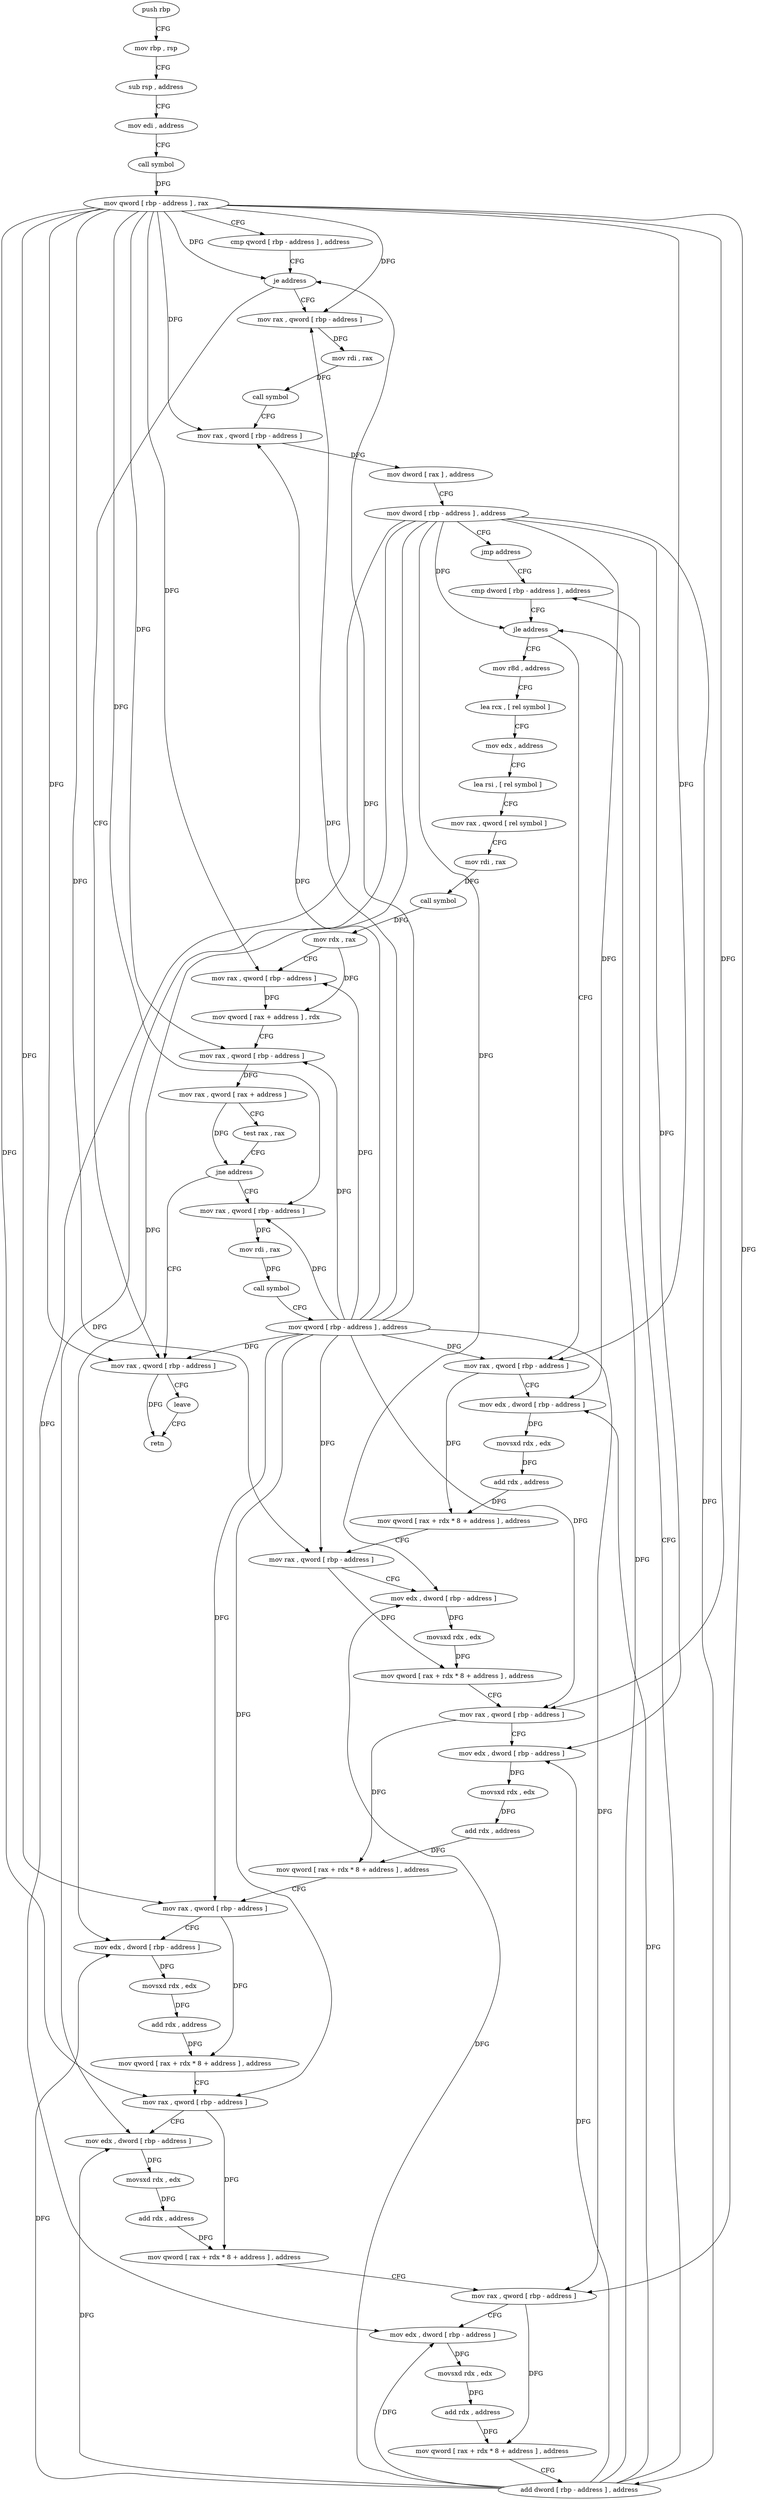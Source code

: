 digraph "func" {
"79330" [label = "push rbp" ]
"79331" [label = "mov rbp , rsp" ]
"79334" [label = "sub rsp , address" ]
"79338" [label = "mov edi , address" ]
"79343" [label = "call symbol" ]
"79348" [label = "mov qword [ rbp - address ] , rax" ]
"79352" [label = "cmp qword [ rbp - address ] , address" ]
"79357" [label = "je address" ]
"79635" [label = "mov rax , qword [ rbp - address ]" ]
"79363" [label = "mov rax , qword [ rbp - address ]" ]
"79639" [label = "leave" ]
"79640" [label = "retn" ]
"79367" [label = "mov rdi , rax" ]
"79370" [label = "call symbol" ]
"79375" [label = "mov rax , qword [ rbp - address ]" ]
"79379" [label = "mov dword [ rax ] , address" ]
"79385" [label = "mov dword [ rbp - address ] , address" ]
"79392" [label = "jmp address" ]
"79535" [label = "cmp dword [ rbp - address ] , address" ]
"79539" [label = "jle address" ]
"79397" [label = "mov rax , qword [ rbp - address ]" ]
"79545" [label = "mov r8d , address" ]
"79401" [label = "mov edx , dword [ rbp - address ]" ]
"79404" [label = "movsxd rdx , edx" ]
"79407" [label = "add rdx , address" ]
"79411" [label = "mov qword [ rax + rdx * 8 + address ] , address" ]
"79420" [label = "mov rax , qword [ rbp - address ]" ]
"79424" [label = "mov edx , dword [ rbp - address ]" ]
"79427" [label = "movsxd rdx , edx" ]
"79430" [label = "mov qword [ rax + rdx * 8 + address ] , address" ]
"79439" [label = "mov rax , qword [ rbp - address ]" ]
"79443" [label = "mov edx , dword [ rbp - address ]" ]
"79446" [label = "movsxd rdx , edx" ]
"79449" [label = "add rdx , address" ]
"79453" [label = "mov qword [ rax + rdx * 8 + address ] , address" ]
"79462" [label = "mov rax , qword [ rbp - address ]" ]
"79466" [label = "mov edx , dword [ rbp - address ]" ]
"79469" [label = "movsxd rdx , edx" ]
"79472" [label = "add rdx , address" ]
"79476" [label = "mov qword [ rax + rdx * 8 + address ] , address" ]
"79485" [label = "mov rax , qword [ rbp - address ]" ]
"79489" [label = "mov edx , dword [ rbp - address ]" ]
"79492" [label = "movsxd rdx , edx" ]
"79495" [label = "add rdx , address" ]
"79499" [label = "mov qword [ rax + rdx * 8 + address ] , address" ]
"79508" [label = "mov rax , qword [ rbp - address ]" ]
"79512" [label = "mov edx , dword [ rbp - address ]" ]
"79515" [label = "movsxd rdx , edx" ]
"79518" [label = "add rdx , address" ]
"79522" [label = "mov qword [ rax + rdx * 8 + address ] , address" ]
"79531" [label = "add dword [ rbp - address ] , address" ]
"79551" [label = "lea rcx , [ rel symbol ]" ]
"79558" [label = "mov edx , address" ]
"79563" [label = "lea rsi , [ rel symbol ]" ]
"79570" [label = "mov rax , qword [ rel symbol ]" ]
"79577" [label = "mov rdi , rax" ]
"79580" [label = "call symbol" ]
"79585" [label = "mov rdx , rax" ]
"79588" [label = "mov rax , qword [ rbp - address ]" ]
"79592" [label = "mov qword [ rax + address ] , rdx" ]
"79599" [label = "mov rax , qword [ rbp - address ]" ]
"79603" [label = "mov rax , qword [ rax + address ]" ]
"79610" [label = "test rax , rax" ]
"79613" [label = "jne address" ]
"79615" [label = "mov rax , qword [ rbp - address ]" ]
"79619" [label = "mov rdi , rax" ]
"79622" [label = "call symbol" ]
"79627" [label = "mov qword [ rbp - address ] , address" ]
"79330" -> "79331" [ label = "CFG" ]
"79331" -> "79334" [ label = "CFG" ]
"79334" -> "79338" [ label = "CFG" ]
"79338" -> "79343" [ label = "CFG" ]
"79343" -> "79348" [ label = "DFG" ]
"79348" -> "79352" [ label = "CFG" ]
"79348" -> "79357" [ label = "DFG" ]
"79348" -> "79635" [ label = "DFG" ]
"79348" -> "79363" [ label = "DFG" ]
"79348" -> "79375" [ label = "DFG" ]
"79348" -> "79397" [ label = "DFG" ]
"79348" -> "79420" [ label = "DFG" ]
"79348" -> "79439" [ label = "DFG" ]
"79348" -> "79462" [ label = "DFG" ]
"79348" -> "79485" [ label = "DFG" ]
"79348" -> "79508" [ label = "DFG" ]
"79348" -> "79588" [ label = "DFG" ]
"79348" -> "79599" [ label = "DFG" ]
"79348" -> "79615" [ label = "DFG" ]
"79352" -> "79357" [ label = "CFG" ]
"79357" -> "79635" [ label = "CFG" ]
"79357" -> "79363" [ label = "CFG" ]
"79635" -> "79639" [ label = "CFG" ]
"79635" -> "79640" [ label = "DFG" ]
"79363" -> "79367" [ label = "DFG" ]
"79639" -> "79640" [ label = "CFG" ]
"79367" -> "79370" [ label = "DFG" ]
"79370" -> "79375" [ label = "CFG" ]
"79375" -> "79379" [ label = "DFG" ]
"79379" -> "79385" [ label = "CFG" ]
"79385" -> "79392" [ label = "CFG" ]
"79385" -> "79539" [ label = "DFG" ]
"79385" -> "79401" [ label = "DFG" ]
"79385" -> "79424" [ label = "DFG" ]
"79385" -> "79443" [ label = "DFG" ]
"79385" -> "79466" [ label = "DFG" ]
"79385" -> "79489" [ label = "DFG" ]
"79385" -> "79512" [ label = "DFG" ]
"79385" -> "79531" [ label = "DFG" ]
"79392" -> "79535" [ label = "CFG" ]
"79535" -> "79539" [ label = "CFG" ]
"79539" -> "79397" [ label = "CFG" ]
"79539" -> "79545" [ label = "CFG" ]
"79397" -> "79401" [ label = "CFG" ]
"79397" -> "79411" [ label = "DFG" ]
"79545" -> "79551" [ label = "CFG" ]
"79401" -> "79404" [ label = "DFG" ]
"79404" -> "79407" [ label = "DFG" ]
"79407" -> "79411" [ label = "DFG" ]
"79411" -> "79420" [ label = "CFG" ]
"79420" -> "79424" [ label = "CFG" ]
"79420" -> "79430" [ label = "DFG" ]
"79424" -> "79427" [ label = "DFG" ]
"79427" -> "79430" [ label = "DFG" ]
"79430" -> "79439" [ label = "CFG" ]
"79439" -> "79443" [ label = "CFG" ]
"79439" -> "79453" [ label = "DFG" ]
"79443" -> "79446" [ label = "DFG" ]
"79446" -> "79449" [ label = "DFG" ]
"79449" -> "79453" [ label = "DFG" ]
"79453" -> "79462" [ label = "CFG" ]
"79462" -> "79466" [ label = "CFG" ]
"79462" -> "79476" [ label = "DFG" ]
"79466" -> "79469" [ label = "DFG" ]
"79469" -> "79472" [ label = "DFG" ]
"79472" -> "79476" [ label = "DFG" ]
"79476" -> "79485" [ label = "CFG" ]
"79485" -> "79489" [ label = "CFG" ]
"79485" -> "79499" [ label = "DFG" ]
"79489" -> "79492" [ label = "DFG" ]
"79492" -> "79495" [ label = "DFG" ]
"79495" -> "79499" [ label = "DFG" ]
"79499" -> "79508" [ label = "CFG" ]
"79508" -> "79512" [ label = "CFG" ]
"79508" -> "79522" [ label = "DFG" ]
"79512" -> "79515" [ label = "DFG" ]
"79515" -> "79518" [ label = "DFG" ]
"79518" -> "79522" [ label = "DFG" ]
"79522" -> "79531" [ label = "CFG" ]
"79531" -> "79535" [ label = "CFG" ]
"79531" -> "79539" [ label = "DFG" ]
"79531" -> "79401" [ label = "DFG" ]
"79531" -> "79424" [ label = "DFG" ]
"79531" -> "79443" [ label = "DFG" ]
"79531" -> "79466" [ label = "DFG" ]
"79531" -> "79489" [ label = "DFG" ]
"79531" -> "79512" [ label = "DFG" ]
"79551" -> "79558" [ label = "CFG" ]
"79558" -> "79563" [ label = "CFG" ]
"79563" -> "79570" [ label = "CFG" ]
"79570" -> "79577" [ label = "CFG" ]
"79577" -> "79580" [ label = "DFG" ]
"79580" -> "79585" [ label = "DFG" ]
"79585" -> "79588" [ label = "CFG" ]
"79585" -> "79592" [ label = "DFG" ]
"79588" -> "79592" [ label = "DFG" ]
"79592" -> "79599" [ label = "CFG" ]
"79599" -> "79603" [ label = "DFG" ]
"79603" -> "79610" [ label = "CFG" ]
"79603" -> "79613" [ label = "DFG" ]
"79610" -> "79613" [ label = "CFG" ]
"79613" -> "79635" [ label = "CFG" ]
"79613" -> "79615" [ label = "CFG" ]
"79615" -> "79619" [ label = "DFG" ]
"79619" -> "79622" [ label = "DFG" ]
"79622" -> "79627" [ label = "CFG" ]
"79627" -> "79635" [ label = "DFG" ]
"79627" -> "79357" [ label = "DFG" ]
"79627" -> "79363" [ label = "DFG" ]
"79627" -> "79375" [ label = "DFG" ]
"79627" -> "79397" [ label = "DFG" ]
"79627" -> "79420" [ label = "DFG" ]
"79627" -> "79439" [ label = "DFG" ]
"79627" -> "79462" [ label = "DFG" ]
"79627" -> "79485" [ label = "DFG" ]
"79627" -> "79508" [ label = "DFG" ]
"79627" -> "79588" [ label = "DFG" ]
"79627" -> "79599" [ label = "DFG" ]
"79627" -> "79615" [ label = "DFG" ]
}
